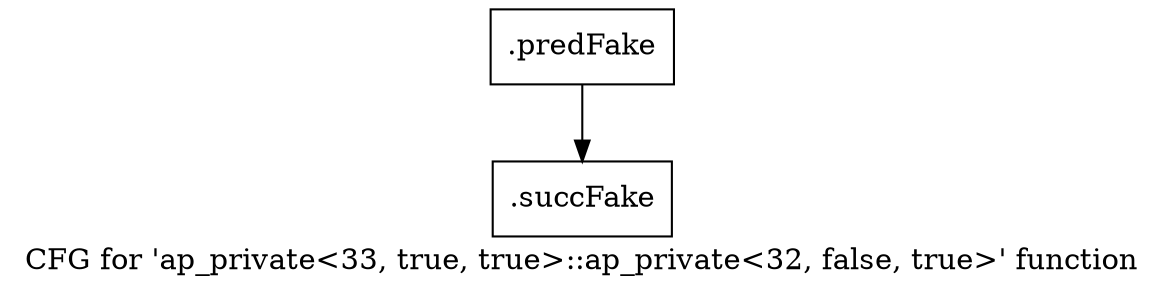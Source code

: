 digraph "CFG for 'ap_private\<33, true, true\>::ap_private\<32, false, true\>' function" {
	label="CFG for 'ap_private\<33, true, true\>::ap_private\<32, false, true\>' function";

	Node0x5b0cd80 [shape=record,filename="",linenumber="",label="{.predFake}"];
	Node0x5b0cd80 -> Node0x60e8f20[ callList="" memoryops="" filename="/mnt/xilinx/Vitis_HLS/2021.2/include/etc/ap_private.h" execusionnum="180"];
	Node0x60e8f20 [shape=record,filename="/mnt/xilinx/Vitis_HLS/2021.2/include/etc/ap_private.h",linenumber="1723",label="{.succFake}"];
}
